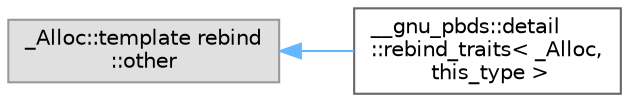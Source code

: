 digraph "Graphical Class Hierarchy"
{
 // LATEX_PDF_SIZE
  bgcolor="transparent";
  edge [fontname=Helvetica,fontsize=10,labelfontname=Helvetica,labelfontsize=10];
  node [fontname=Helvetica,fontsize=10,shape=box,height=0.2,width=0.4];
  rankdir="LR";
  Node0 [id="Node000000",label="_Alloc::template rebind\l::other",height=0.2,width=0.4,color="grey60", fillcolor="#E0E0E0", style="filled",tooltip=" "];
  Node0 -> Node1 [id="edge104_Node000000_Node000001",dir="back",color="steelblue1",style="solid",tooltip=" "];
  Node1 [id="Node000001",label="__gnu_pbds::detail\l::rebind_traits\< _Alloc,\l this_type \>",height=0.2,width=0.4,color="grey40", fillcolor="white", style="filled",URL="$struct____gnu__pbds_1_1detail_1_1rebind__traits.html",tooltip=" "];
}
